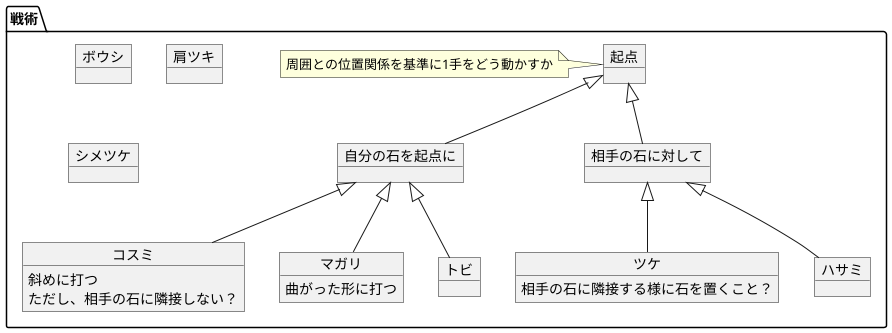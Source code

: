 @startuml

package "戦術" {
  object 起点
  note left : 周囲との位置関係を基準に1手をどう動かすか

  object 自分の石を起点に
  object 相手の石に対して

  起点 <|-- 自分の石を起点に
  起点 <|-- 相手の石に対して

  object コスミ {
    斜めに打つ
    ただし、相手の石に隣接しない？
  }

  object ツケ {
    相手の石に隣接する様に石を置くこと？
  }

  object マガリ {
    曲がった形に打つ
  }

  object トビ

  object ハサミ

  object ボウシ

  object 肩ツキ

  自分の石を起点に <|-- コスミ
  自分の石を起点に <|-- マガリ
  自分の石を起点に <|-- トビ
  相手の石に対して <|-- ツケ
  相手の石に対して <|-- ハサミ

  object シメツケ
}

@enduml